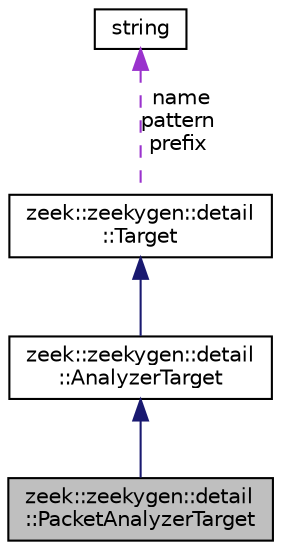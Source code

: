 digraph "zeek::zeekygen::detail::PacketAnalyzerTarget"
{
 // LATEX_PDF_SIZE
  edge [fontname="Helvetica",fontsize="10",labelfontname="Helvetica",labelfontsize="10"];
  node [fontname="Helvetica",fontsize="10",shape=record];
  Node1 [label="zeek::zeekygen::detail\l::PacketAnalyzerTarget",height=0.2,width=0.4,color="black", fillcolor="grey75", style="filled", fontcolor="black",tooltip=" "];
  Node2 -> Node1 [dir="back",color="midnightblue",fontsize="10",style="solid",fontname="Helvetica"];
  Node2 [label="zeek::zeekygen::detail\l::AnalyzerTarget",height=0.2,width=0.4,color="black", fillcolor="white", style="filled",URL="$d3/dbb/classzeek_1_1zeekygen_1_1detail_1_1AnalyzerTarget.html",tooltip=" "];
  Node3 -> Node2 [dir="back",color="midnightblue",fontsize="10",style="solid",fontname="Helvetica"];
  Node3 [label="zeek::zeekygen::detail\l::Target",height=0.2,width=0.4,color="black", fillcolor="white", style="filled",URL="$d8/db4/classzeek_1_1zeekygen_1_1detail_1_1Target.html",tooltip=" "];
  Node4 -> Node3 [dir="back",color="darkorchid3",fontsize="10",style="dashed",label=" name\npattern\nprefix" ,fontname="Helvetica"];
  Node4 [label="string",height=0.2,width=0.4,color="black", fillcolor="white", style="filled",tooltip=" "];
}

